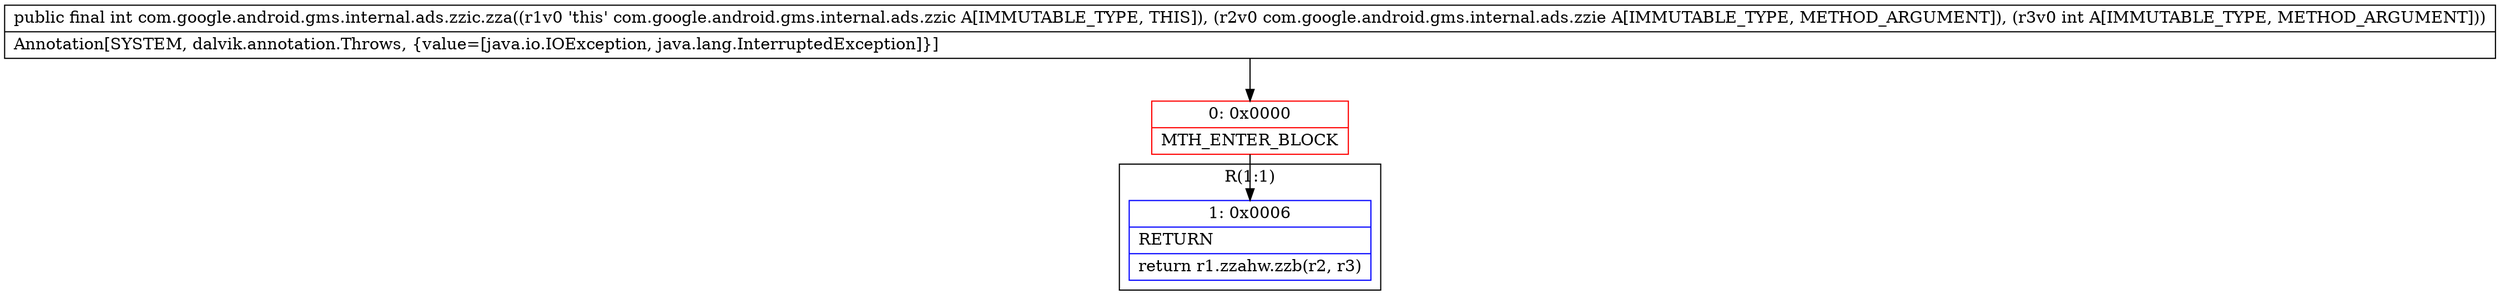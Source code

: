 digraph "CFG forcom.google.android.gms.internal.ads.zzic.zza(Lcom\/google\/android\/gms\/internal\/ads\/zzie;I)I" {
subgraph cluster_Region_2066341604 {
label = "R(1:1)";
node [shape=record,color=blue];
Node_1 [shape=record,label="{1\:\ 0x0006|RETURN\l|return r1.zzahw.zzb(r2, r3)\l}"];
}
Node_0 [shape=record,color=red,label="{0\:\ 0x0000|MTH_ENTER_BLOCK\l}"];
MethodNode[shape=record,label="{public final int com.google.android.gms.internal.ads.zzic.zza((r1v0 'this' com.google.android.gms.internal.ads.zzic A[IMMUTABLE_TYPE, THIS]), (r2v0 com.google.android.gms.internal.ads.zzie A[IMMUTABLE_TYPE, METHOD_ARGUMENT]), (r3v0 int A[IMMUTABLE_TYPE, METHOD_ARGUMENT]))  | Annotation[SYSTEM, dalvik.annotation.Throws, \{value=[java.io.IOException, java.lang.InterruptedException]\}]\l}"];
MethodNode -> Node_0;
Node_0 -> Node_1;
}

